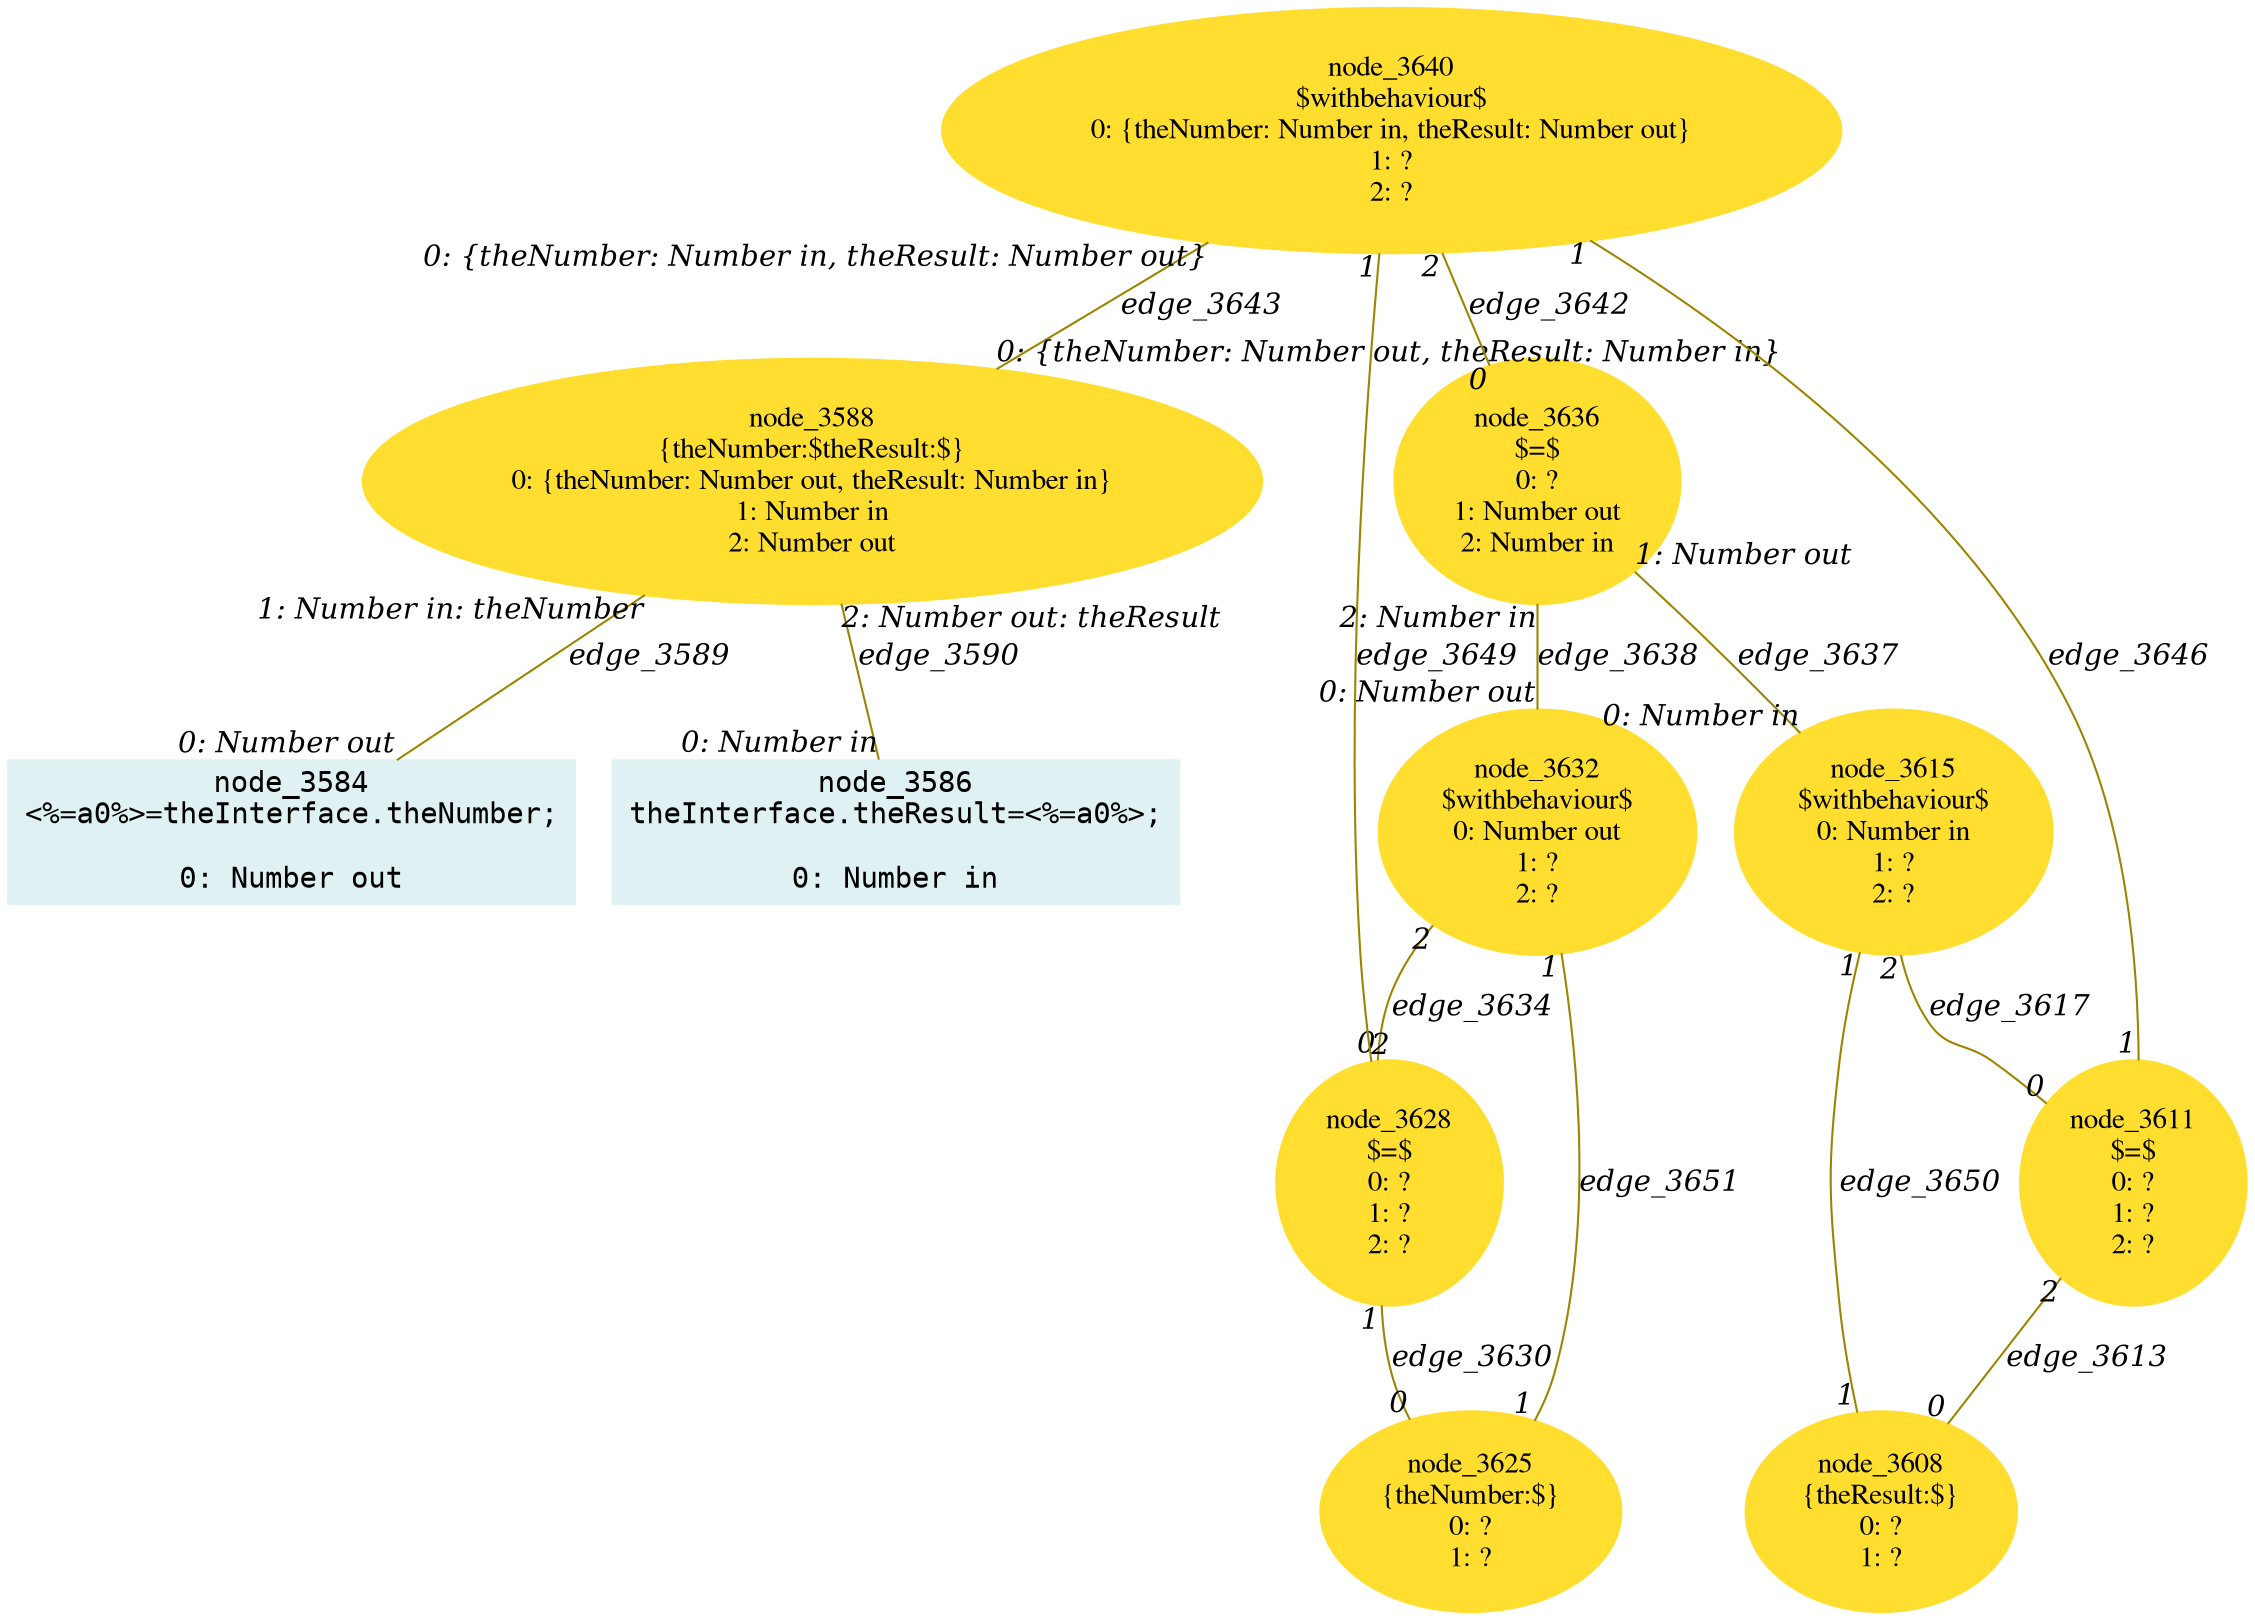 digraph g{node_3584 [shape="box", style="filled", color="#dff1f2", fontname="Courier", label="node_3584
<%=a0%>=theInterface.theNumber;

0: Number out" ]
node_3586 [shape="box", style="filled", color="#dff1f2", fontname="Courier", label="node_3586
theInterface.theResult=<%=a0%>;

0: Number in" ]
node_3588 [shape="ellipse", style="filled", color="#ffde2f", fontname="Times", label="node_3588
{theNumber:$theResult:$}
0: {theNumber: Number out, theResult: Number in}
1: Number in
2: Number out" ]
node_3608 [shape="ellipse", style="filled", color="#ffde2f", fontname="Times", label="node_3608
{theResult:$}
0: ?
1: ?" ]
node_3611 [shape="ellipse", style="filled", color="#ffde2f", fontname="Times", label="node_3611
$=$
0: ?
1: ?
2: ?" ]
node_3615 [shape="ellipse", style="filled", color="#ffde2f", fontname="Times", label="node_3615
$withbehaviour$
0: Number in
1: ?
2: ?" ]
node_3625 [shape="ellipse", style="filled", color="#ffde2f", fontname="Times", label="node_3625
{theNumber:$}
0: ?
1: ?" ]
node_3628 [shape="ellipse", style="filled", color="#ffde2f", fontname="Times", label="node_3628
$=$
0: ?
1: ?
2: ?" ]
node_3632 [shape="ellipse", style="filled", color="#ffde2f", fontname="Times", label="node_3632
$withbehaviour$
0: Number out
1: ?
2: ?" ]
node_3636 [shape="ellipse", style="filled", color="#ffde2f", fontname="Times", label="node_3636
$=$
0: ?
1: Number out
2: Number in" ]
node_3640 [shape="ellipse", style="filled", color="#ffde2f", fontname="Times", label="node_3640
$withbehaviour$
0: {theNumber: Number in, theResult: Number out}
1: ?
2: ?" ]
node_3588 -> node_3584 [dir=none, arrowHead=none, fontname="Times-Italic", arrowsize=1, color="#9d8400", label="edge_3589",  headlabel="0: Number out", taillabel="1: Number in: theNumber" ]
node_3588 -> node_3586 [dir=none, arrowHead=none, fontname="Times-Italic", arrowsize=1, color="#9d8400", label="edge_3590",  headlabel="0: Number in", taillabel="2: Number out: theResult" ]
node_3611 -> node_3608 [dir=none, arrowHead=none, fontname="Times-Italic", arrowsize=1, color="#9d8400", label="edge_3613",  headlabel="0", taillabel="2" ]
node_3615 -> node_3611 [dir=none, arrowHead=none, fontname="Times-Italic", arrowsize=1, color="#9d8400", label="edge_3617",  headlabel="0", taillabel="2" ]
node_3628 -> node_3625 [dir=none, arrowHead=none, fontname="Times-Italic", arrowsize=1, color="#9d8400", label="edge_3630",  headlabel="0", taillabel="1" ]
node_3632 -> node_3628 [dir=none, arrowHead=none, fontname="Times-Italic", arrowsize=1, color="#9d8400", label="edge_3634",  headlabel="0", taillabel="2" ]
node_3636 -> node_3615 [dir=none, arrowHead=none, fontname="Times-Italic", arrowsize=1, color="#9d8400", label="edge_3637",  headlabel="0: Number in", taillabel="1: Number out" ]
node_3636 -> node_3632 [dir=none, arrowHead=none, fontname="Times-Italic", arrowsize=1, color="#9d8400", label="edge_3638",  headlabel="0: Number out", taillabel="2: Number in" ]
node_3640 -> node_3636 [dir=none, arrowHead=none, fontname="Times-Italic", arrowsize=1, color="#9d8400", label="edge_3642",  headlabel="0", taillabel="2" ]
node_3640 -> node_3588 [dir=none, arrowHead=none, fontname="Times-Italic", arrowsize=1, color="#9d8400", label="edge_3643",  headlabel="0: {theNumber: Number out, theResult: Number in}", taillabel="0: {theNumber: Number in, theResult: Number out}" ]
node_3640 -> node_3611 [dir=none, arrowHead=none, fontname="Times-Italic", arrowsize=1, color="#9d8400", label="edge_3646",  headlabel="1", taillabel="1" ]
node_3640 -> node_3628 [dir=none, arrowHead=none, fontname="Times-Italic", arrowsize=1, color="#9d8400", label="edge_3649",  headlabel="2", taillabel="1" ]
node_3615 -> node_3608 [dir=none, arrowHead=none, fontname="Times-Italic", arrowsize=1, color="#9d8400", label="edge_3650",  headlabel="1", taillabel="1" ]
node_3632 -> node_3625 [dir=none, arrowHead=none, fontname="Times-Italic", arrowsize=1, color="#9d8400", label="edge_3651",  headlabel="1", taillabel="1" ]
}